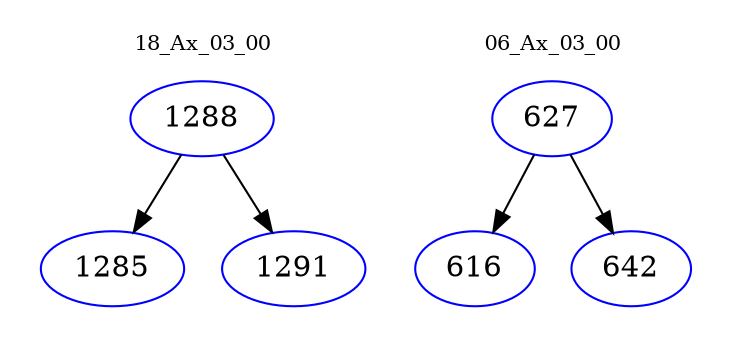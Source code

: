 digraph{
subgraph cluster_0 {
color = white
label = "18_Ax_03_00";
fontsize=10;
T0_1288 [label="1288", color="blue"]
T0_1288 -> T0_1285 [color="black"]
T0_1285 [label="1285", color="blue"]
T0_1288 -> T0_1291 [color="black"]
T0_1291 [label="1291", color="blue"]
}
subgraph cluster_1 {
color = white
label = "06_Ax_03_00";
fontsize=10;
T1_627 [label="627", color="blue"]
T1_627 -> T1_616 [color="black"]
T1_616 [label="616", color="blue"]
T1_627 -> T1_642 [color="black"]
T1_642 [label="642", color="blue"]
}
}
